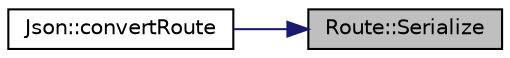 digraph "Route::Serialize"
{
 // LATEX_PDF_SIZE
  edge [fontname="Helvetica",fontsize="10",labelfontname="Helvetica",labelfontsize="10"];
  node [fontname="Helvetica",fontsize="10",shape=record];
  rankdir="RL";
  Node1 [label="Route::Serialize",height=0.2,width=0.4,color="black", fillcolor="grey75", style="filled", fontcolor="black",tooltip="Method for loading the object's information into a json."];
  Node1 -> Node2 [dir="back",color="midnightblue",fontsize="10",style="solid",fontname="Helvetica"];
  Node2 [label="Json::convertRoute",height=0.2,width=0.4,color="black", fillcolor="white", style="filled",URL="$class_json.html#a8f0437f0b495ffb14b3d89c5ab0d71b4",tooltip="Convert from Route.h to string."];
}
